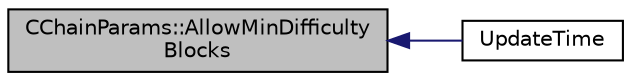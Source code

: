 digraph "CChainParams::AllowMinDifficultyBlocks"
{
  edge [fontname="Helvetica",fontsize="10",labelfontname="Helvetica",labelfontsize="10"];
  node [fontname="Helvetica",fontsize="10",shape=record];
  rankdir="LR";
  Node5 [label="CChainParams::AllowMinDifficulty\lBlocks",height=0.2,width=0.4,color="black", fillcolor="grey75", style="filled", fontcolor="black"];
  Node5 -> Node6 [dir="back",color="midnightblue",fontsize="10",style="solid",fontname="Helvetica"];
  Node6 [label="UpdateTime",height=0.2,width=0.4,color="black", fillcolor="white", style="filled",URL="$miner_8h.html#adb17d9b5d28528f36dd66915dfcd5066",tooltip="Check mined block. "];
}
